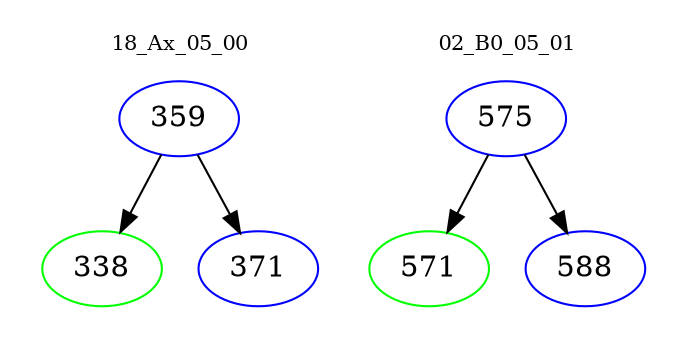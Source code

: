 digraph{
subgraph cluster_0 {
color = white
label = "18_Ax_05_00";
fontsize=10;
T0_359 [label="359", color="blue"]
T0_359 -> T0_338 [color="black"]
T0_338 [label="338", color="green"]
T0_359 -> T0_371 [color="black"]
T0_371 [label="371", color="blue"]
}
subgraph cluster_1 {
color = white
label = "02_B0_05_01";
fontsize=10;
T1_575 [label="575", color="blue"]
T1_575 -> T1_571 [color="black"]
T1_571 [label="571", color="green"]
T1_575 -> T1_588 [color="black"]
T1_588 [label="588", color="blue"]
}
}
